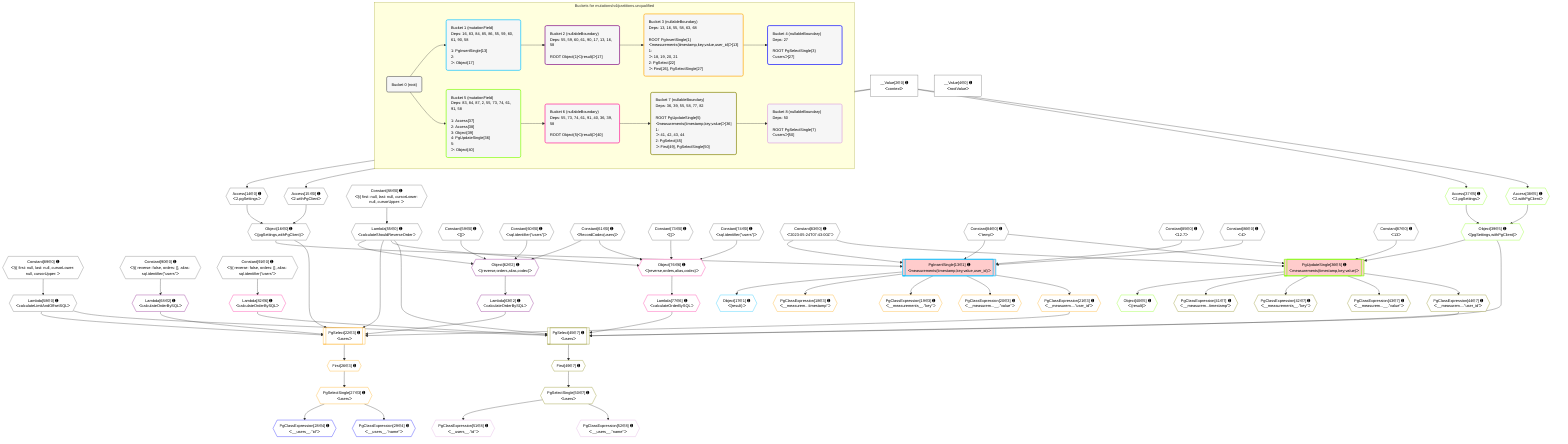%%{init: {'themeVariables': { 'fontSize': '12px'}}}%%
graph TD
    classDef path fill:#eee,stroke:#000,color:#000
    classDef plan fill:#fff,stroke-width:1px,color:#000
    classDef itemplan fill:#fff,stroke-width:2px,color:#000
    classDef unbatchedplan fill:#dff,stroke-width:1px,color:#000
    classDef sideeffectplan fill:#fcc,stroke-width:2px,color:#000
    classDef bucket fill:#f6f6f6,color:#000,stroke-width:2px,text-align:left


    %% plan dependencies
    Object16{{"Object[16∈0] ➊<br />ᐸ{pgSettings,withPgClient}ᐳ"}}:::plan
    Access14{{"Access[14∈0] ➊<br />ᐸ2.pgSettingsᐳ"}}:::plan
    Access15{{"Access[15∈0] ➊<br />ᐸ2.withPgClientᐳ"}}:::plan
    Access14 & Access15 --> Object16
    __Value2["__Value[2∈0] ➊<br />ᐸcontextᐳ"]:::plan
    __Value2 --> Access14
    __Value2 --> Access15
    Lambda55{{"Lambda[55∈0] ➊<br />ᐸcalculateShouldReverseOrderᐳ"}}:::plan
    Constant88{{"Constant[88∈0] ➊<br />ᐸ§{ first: null, last: null, cursorLower: null, cursorUpper: ᐳ"}}:::plan
    Constant88 --> Lambda55
    Lambda58{{"Lambda[58∈0] ➊<br />ᐸcalculateLimitAndOffsetSQLᐳ"}}:::plan
    Constant89{{"Constant[89∈0] ➊<br />ᐸ§{ first: null, last: null, cursorLower: null, cursorUpper: ᐳ"}}:::plan
    Constant89 --> Lambda58
    __Value4["__Value[4∈0] ➊<br />ᐸrootValueᐳ"]:::plan
    Constant59{{"Constant[59∈0] ➊<br />ᐸ[]ᐳ"}}:::plan
    Constant60{{"Constant[60∈0] ➊<br />ᐸsql.identifier(”users”)ᐳ"}}:::plan
    Constant61{{"Constant[61∈0] ➊<br />ᐸRecordCodec(users)ᐳ"}}:::plan
    Constant73{{"Constant[73∈0] ➊<br />ᐸ[]ᐳ"}}:::plan
    Constant74{{"Constant[74∈0] ➊<br />ᐸsql.identifier(”users”)ᐳ"}}:::plan
    Constant83{{"Constant[83∈0] ➊<br />ᐸ'2023-05-24T07:43:00Z'ᐳ"}}:::plan
    Constant84{{"Constant[84∈0] ➊<br />ᐸ'temp'ᐳ"}}:::plan
    Constant85{{"Constant[85∈0] ➊<br />ᐸ12.7ᐳ"}}:::plan
    Constant86{{"Constant[86∈0] ➊<br />ᐸ4ᐳ"}}:::plan
    Constant87{{"Constant[87∈0] ➊<br />ᐸ13ᐳ"}}:::plan
    Constant90{{"Constant[90∈0] ➊<br />ᐸ§{ reverse: false, orders: [], alias: sql.identifier(”users”ᐳ"}}:::plan
    Constant91{{"Constant[91∈0] ➊<br />ᐸ§{ reverse: false, orders: [], alias: sql.identifier(”users”ᐳ"}}:::plan
    PgInsertSingle13[["PgInsertSingle[13∈1] ➊<br />ᐸmeasurements(timestamp,key,value,user_id)ᐳ"]]:::sideeffectplan
    Object16 & Constant83 & Constant84 & Constant85 & Constant86 --> PgInsertSingle13
    Object17{{"Object[17∈1] ➊<br />ᐸ{result}ᐳ"}}:::plan
    PgInsertSingle13 --> Object17
    Object62{{"Object[62∈2] ➊<br />ᐸ{reverse,orders,alias,codec}ᐳ"}}:::plan
    Lambda55 & Constant59 & Constant60 & Constant61 --> Object62
    Lambda63{{"Lambda[63∈2] ➊<br />ᐸcalculateOrderBySQLᐳ"}}:::plan
    Object62 --> Lambda63
    Lambda68{{"Lambda[68∈2] ➊<br />ᐸcalculateOrderBySQLᐳ"}}:::plan
    Constant90 --> Lambda68
    PgSelect22[["PgSelect[22∈3] ➊<br />ᐸusersᐳ"]]:::plan
    PgClassExpression21{{"PgClassExpression[21∈3] ➊<br />ᐸ__measurem....”user_id”ᐳ"}}:::plan
    Object16 & PgClassExpression21 & Lambda55 & Lambda58 & Lambda63 & Lambda68 --> PgSelect22
    PgClassExpression18{{"PgClassExpression[18∈3] ➊<br />ᐸ__measurem...timestamp”ᐳ"}}:::plan
    PgInsertSingle13 --> PgClassExpression18
    PgClassExpression19{{"PgClassExpression[19∈3] ➊<br />ᐸ__measurements__.”key”ᐳ"}}:::plan
    PgInsertSingle13 --> PgClassExpression19
    PgClassExpression20{{"PgClassExpression[20∈3] ➊<br />ᐸ__measurem...__.”value”ᐳ"}}:::plan
    PgInsertSingle13 --> PgClassExpression20
    PgInsertSingle13 --> PgClassExpression21
    First26{{"First[26∈3] ➊"}}:::plan
    PgSelect22 --> First26
    PgSelectSingle27{{"PgSelectSingle[27∈3] ➊<br />ᐸusersᐳ"}}:::plan
    First26 --> PgSelectSingle27
    PgClassExpression28{{"PgClassExpression[28∈4] ➊<br />ᐸ__users__.”id”ᐳ"}}:::plan
    PgSelectSingle27 --> PgClassExpression28
    PgClassExpression29{{"PgClassExpression[29∈4] ➊<br />ᐸ__users__.”name”ᐳ"}}:::plan
    PgSelectSingle27 --> PgClassExpression29
    PgUpdateSingle36[["PgUpdateSingle[36∈5] ➊<br />ᐸmeasurements(timestamp,key;value)ᐳ"]]:::sideeffectplan
    Object39{{"Object[39∈5] ➊<br />ᐸ{pgSettings,withPgClient}ᐳ"}}:::plan
    Object39 & Constant83 & Constant84 & Constant87 --> PgUpdateSingle36
    Access37{{"Access[37∈5] ➊<br />ᐸ2.pgSettingsᐳ"}}:::plan
    Access38{{"Access[38∈5] ➊<br />ᐸ2.withPgClientᐳ"}}:::plan
    Access37 & Access38 --> Object39
    __Value2 --> Access37
    __Value2 --> Access38
    Object40{{"Object[40∈5] ➊<br />ᐸ{result}ᐳ"}}:::plan
    PgUpdateSingle36 --> Object40
    Object76{{"Object[76∈6] ➊<br />ᐸ{reverse,orders,alias,codec}ᐳ"}}:::plan
    Lambda55 & Constant73 & Constant74 & Constant61 --> Object76
    Lambda77{{"Lambda[77∈6] ➊<br />ᐸcalculateOrderBySQLᐳ"}}:::plan
    Object76 --> Lambda77
    Lambda82{{"Lambda[82∈6] ➊<br />ᐸcalculateOrderBySQLᐳ"}}:::plan
    Constant91 --> Lambda82
    PgSelect45[["PgSelect[45∈7] ➊<br />ᐸusersᐳ"]]:::plan
    PgClassExpression44{{"PgClassExpression[44∈7] ➊<br />ᐸ__measurem....”user_id”ᐳ"}}:::plan
    Object39 & PgClassExpression44 & Lambda55 & Lambda58 & Lambda77 & Lambda82 --> PgSelect45
    PgClassExpression41{{"PgClassExpression[41∈7] ➊<br />ᐸ__measurem...timestamp”ᐳ"}}:::plan
    PgUpdateSingle36 --> PgClassExpression41
    PgClassExpression42{{"PgClassExpression[42∈7] ➊<br />ᐸ__measurements__.”key”ᐳ"}}:::plan
    PgUpdateSingle36 --> PgClassExpression42
    PgClassExpression43{{"PgClassExpression[43∈7] ➊<br />ᐸ__measurem...__.”value”ᐳ"}}:::plan
    PgUpdateSingle36 --> PgClassExpression43
    PgUpdateSingle36 --> PgClassExpression44
    First49{{"First[49∈7] ➊"}}:::plan
    PgSelect45 --> First49
    PgSelectSingle50{{"PgSelectSingle[50∈7] ➊<br />ᐸusersᐳ"}}:::plan
    First49 --> PgSelectSingle50
    PgClassExpression51{{"PgClassExpression[51∈8] ➊<br />ᐸ__users__.”id”ᐳ"}}:::plan
    PgSelectSingle50 --> PgClassExpression51
    PgClassExpression52{{"PgClassExpression[52∈8] ➊<br />ᐸ__users__.”name”ᐳ"}}:::plan
    PgSelectSingle50 --> PgClassExpression52

    %% define steps

    subgraph "Buckets for mutations/v4/partitions.unqualified"
    Bucket0("Bucket 0 (root)"):::bucket
    classDef bucket0 stroke:#696969
    class Bucket0,__Value2,__Value4,Access14,Access15,Object16,Lambda55,Lambda58,Constant59,Constant60,Constant61,Constant73,Constant74,Constant83,Constant84,Constant85,Constant86,Constant87,Constant88,Constant89,Constant90,Constant91 bucket0
    Bucket1("Bucket 1 (mutationField)<br />Deps: 16, 83, 84, 85, 86, 55, 59, 60, 61, 90, 58<br /><br />1: PgInsertSingle[13]<br />2: <br />ᐳ: Object[17]"):::bucket
    classDef bucket1 stroke:#00bfff
    class Bucket1,PgInsertSingle13,Object17 bucket1
    Bucket2("Bucket 2 (nullableBoundary)<br />Deps: 55, 59, 60, 61, 90, 17, 13, 16, 58<br /><br />ROOT Object{1}ᐸ{result}ᐳ[17]"):::bucket
    classDef bucket2 stroke:#7f007f
    class Bucket2,Object62,Lambda63,Lambda68 bucket2
    Bucket3("Bucket 3 (nullableBoundary)<br />Deps: 13, 16, 55, 58, 63, 68<br /><br />ROOT PgInsertSingle{1}ᐸmeasurements(timestamp,key,value,user_id)ᐳ[13]<br />1: <br />ᐳ: 18, 19, 20, 21<br />2: PgSelect[22]<br />ᐳ: First[26], PgSelectSingle[27]"):::bucket
    classDef bucket3 stroke:#ffa500
    class Bucket3,PgClassExpression18,PgClassExpression19,PgClassExpression20,PgClassExpression21,PgSelect22,First26,PgSelectSingle27 bucket3
    Bucket4("Bucket 4 (nullableBoundary)<br />Deps: 27<br /><br />ROOT PgSelectSingle{3}ᐸusersᐳ[27]"):::bucket
    classDef bucket4 stroke:#0000ff
    class Bucket4,PgClassExpression28,PgClassExpression29 bucket4
    Bucket5("Bucket 5 (mutationField)<br />Deps: 83, 84, 87, 2, 55, 73, 74, 61, 91, 58<br /><br />1: Access[37]<br />2: Access[38]<br />3: Object[39]<br />4: PgUpdateSingle[36]<br />5: <br />ᐳ: Object[40]"):::bucket
    classDef bucket5 stroke:#7fff00
    class Bucket5,PgUpdateSingle36,Access37,Access38,Object39,Object40 bucket5
    Bucket6("Bucket 6 (nullableBoundary)<br />Deps: 55, 73, 74, 61, 91, 40, 36, 39, 58<br /><br />ROOT Object{5}ᐸ{result}ᐳ[40]"):::bucket
    classDef bucket6 stroke:#ff1493
    class Bucket6,Object76,Lambda77,Lambda82 bucket6
    Bucket7("Bucket 7 (nullableBoundary)<br />Deps: 36, 39, 55, 58, 77, 82<br /><br />ROOT PgUpdateSingle{5}ᐸmeasurements(timestamp,key;value)ᐳ[36]<br />1: <br />ᐳ: 41, 42, 43, 44<br />2: PgSelect[45]<br />ᐳ: First[49], PgSelectSingle[50]"):::bucket
    classDef bucket7 stroke:#808000
    class Bucket7,PgClassExpression41,PgClassExpression42,PgClassExpression43,PgClassExpression44,PgSelect45,First49,PgSelectSingle50 bucket7
    Bucket8("Bucket 8 (nullableBoundary)<br />Deps: 50<br /><br />ROOT PgSelectSingle{7}ᐸusersᐳ[50]"):::bucket
    classDef bucket8 stroke:#dda0dd
    class Bucket8,PgClassExpression51,PgClassExpression52 bucket8
    Bucket0 --> Bucket1 & Bucket5
    Bucket1 --> Bucket2
    Bucket2 --> Bucket3
    Bucket3 --> Bucket4
    Bucket5 --> Bucket6
    Bucket6 --> Bucket7
    Bucket7 --> Bucket8
    end